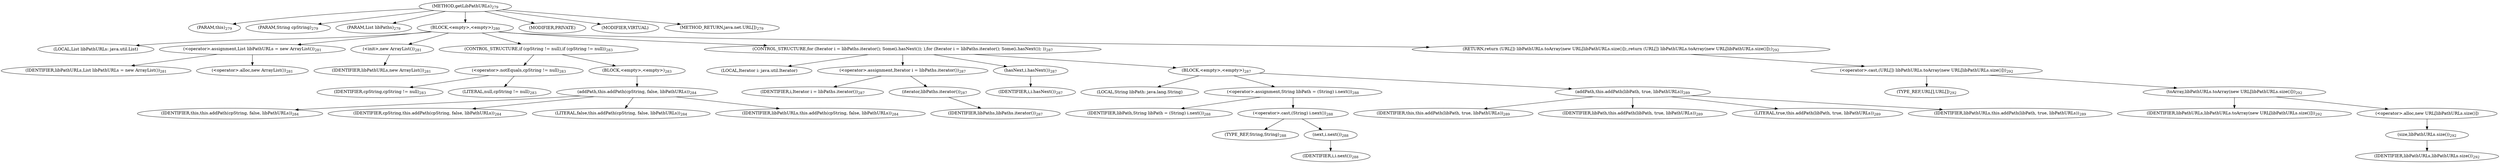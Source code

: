 digraph "getLibPathURLs" {  
"674" [label = <(METHOD,getLibPathURLs)<SUB>279</SUB>> ]
"28" [label = <(PARAM,this)<SUB>279</SUB>> ]
"675" [label = <(PARAM,String cpString)<SUB>279</SUB>> ]
"676" [label = <(PARAM,List libPaths)<SUB>279</SUB>> ]
"677" [label = <(BLOCK,&lt;empty&gt;,&lt;empty&gt;)<SUB>280</SUB>> ]
"26" [label = <(LOCAL,List libPathURLs: java.util.List)> ]
"678" [label = <(&lt;operator&gt;.assignment,List libPathURLs = new ArrayList())<SUB>281</SUB>> ]
"679" [label = <(IDENTIFIER,libPathURLs,List libPathURLs = new ArrayList())<SUB>281</SUB>> ]
"680" [label = <(&lt;operator&gt;.alloc,new ArrayList())<SUB>281</SUB>> ]
"681" [label = <(&lt;init&gt;,new ArrayList())<SUB>281</SUB>> ]
"25" [label = <(IDENTIFIER,libPathURLs,new ArrayList())<SUB>281</SUB>> ]
"682" [label = <(CONTROL_STRUCTURE,if (cpString != null),if (cpString != null))<SUB>283</SUB>> ]
"683" [label = <(&lt;operator&gt;.notEquals,cpString != null)<SUB>283</SUB>> ]
"684" [label = <(IDENTIFIER,cpString,cpString != null)<SUB>283</SUB>> ]
"685" [label = <(LITERAL,null,cpString != null)<SUB>283</SUB>> ]
"686" [label = <(BLOCK,&lt;empty&gt;,&lt;empty&gt;)<SUB>283</SUB>> ]
"687" [label = <(addPath,this.addPath(cpString, false, libPathURLs))<SUB>284</SUB>> ]
"27" [label = <(IDENTIFIER,this,this.addPath(cpString, false, libPathURLs))<SUB>284</SUB>> ]
"688" [label = <(IDENTIFIER,cpString,this.addPath(cpString, false, libPathURLs))<SUB>284</SUB>> ]
"689" [label = <(LITERAL,false,this.addPath(cpString, false, libPathURLs))<SUB>284</SUB>> ]
"690" [label = <(IDENTIFIER,libPathURLs,this.addPath(cpString, false, libPathURLs))<SUB>284</SUB>> ]
"691" [label = <(CONTROL_STRUCTURE,for (Iterator i = libPaths.iterator(); Some(i.hasNext()); ),for (Iterator i = libPaths.iterator(); Some(i.hasNext()); ))<SUB>287</SUB>> ]
"692" [label = <(LOCAL,Iterator i: java.util.Iterator)> ]
"693" [label = <(&lt;operator&gt;.assignment,Iterator i = libPaths.iterator())<SUB>287</SUB>> ]
"694" [label = <(IDENTIFIER,i,Iterator i = libPaths.iterator())<SUB>287</SUB>> ]
"695" [label = <(iterator,libPaths.iterator())<SUB>287</SUB>> ]
"696" [label = <(IDENTIFIER,libPaths,libPaths.iterator())<SUB>287</SUB>> ]
"697" [label = <(hasNext,i.hasNext())<SUB>287</SUB>> ]
"698" [label = <(IDENTIFIER,i,i.hasNext())<SUB>287</SUB>> ]
"699" [label = <(BLOCK,&lt;empty&gt;,&lt;empty&gt;)<SUB>287</SUB>> ]
"700" [label = <(LOCAL,String libPath: java.lang.String)> ]
"701" [label = <(&lt;operator&gt;.assignment,String libPath = (String) i.next())<SUB>288</SUB>> ]
"702" [label = <(IDENTIFIER,libPath,String libPath = (String) i.next())<SUB>288</SUB>> ]
"703" [label = <(&lt;operator&gt;.cast,(String) i.next())<SUB>288</SUB>> ]
"704" [label = <(TYPE_REF,String,String)<SUB>288</SUB>> ]
"705" [label = <(next,i.next())<SUB>288</SUB>> ]
"706" [label = <(IDENTIFIER,i,i.next())<SUB>288</SUB>> ]
"707" [label = <(addPath,this.addPath(libPath, true, libPathURLs))<SUB>289</SUB>> ]
"29" [label = <(IDENTIFIER,this,this.addPath(libPath, true, libPathURLs))<SUB>289</SUB>> ]
"708" [label = <(IDENTIFIER,libPath,this.addPath(libPath, true, libPathURLs))<SUB>289</SUB>> ]
"709" [label = <(LITERAL,true,this.addPath(libPath, true, libPathURLs))<SUB>289</SUB>> ]
"710" [label = <(IDENTIFIER,libPathURLs,this.addPath(libPath, true, libPathURLs))<SUB>289</SUB>> ]
"711" [label = <(RETURN,return (URL[]) libPathURLs.toArray(new URL[libPathURLs.size()]);,return (URL[]) libPathURLs.toArray(new URL[libPathURLs.size()]);)<SUB>292</SUB>> ]
"712" [label = <(&lt;operator&gt;.cast,(URL[]) libPathURLs.toArray(new URL[libPathURLs.size()]))<SUB>292</SUB>> ]
"713" [label = <(TYPE_REF,URL[],URL[])<SUB>292</SUB>> ]
"714" [label = <(toArray,libPathURLs.toArray(new URL[libPathURLs.size()]))<SUB>292</SUB>> ]
"715" [label = <(IDENTIFIER,libPathURLs,libPathURLs.toArray(new URL[libPathURLs.size()]))<SUB>292</SUB>> ]
"716" [label = <(&lt;operator&gt;.alloc,new URL[libPathURLs.size()])> ]
"717" [label = <(size,libPathURLs.size())<SUB>292</SUB>> ]
"718" [label = <(IDENTIFIER,libPathURLs,libPathURLs.size())<SUB>292</SUB>> ]
"719" [label = <(MODIFIER,PRIVATE)> ]
"720" [label = <(MODIFIER,VIRTUAL)> ]
"721" [label = <(METHOD_RETURN,java.net.URL[])<SUB>279</SUB>> ]
  "674" -> "28" 
  "674" -> "675" 
  "674" -> "676" 
  "674" -> "677" 
  "674" -> "719" 
  "674" -> "720" 
  "674" -> "721" 
  "677" -> "26" 
  "677" -> "678" 
  "677" -> "681" 
  "677" -> "682" 
  "677" -> "691" 
  "677" -> "711" 
  "678" -> "679" 
  "678" -> "680" 
  "681" -> "25" 
  "682" -> "683" 
  "682" -> "686" 
  "683" -> "684" 
  "683" -> "685" 
  "686" -> "687" 
  "687" -> "27" 
  "687" -> "688" 
  "687" -> "689" 
  "687" -> "690" 
  "691" -> "692" 
  "691" -> "693" 
  "691" -> "697" 
  "691" -> "699" 
  "693" -> "694" 
  "693" -> "695" 
  "695" -> "696" 
  "697" -> "698" 
  "699" -> "700" 
  "699" -> "701" 
  "699" -> "707" 
  "701" -> "702" 
  "701" -> "703" 
  "703" -> "704" 
  "703" -> "705" 
  "705" -> "706" 
  "707" -> "29" 
  "707" -> "708" 
  "707" -> "709" 
  "707" -> "710" 
  "711" -> "712" 
  "712" -> "713" 
  "712" -> "714" 
  "714" -> "715" 
  "714" -> "716" 
  "716" -> "717" 
  "717" -> "718" 
}
